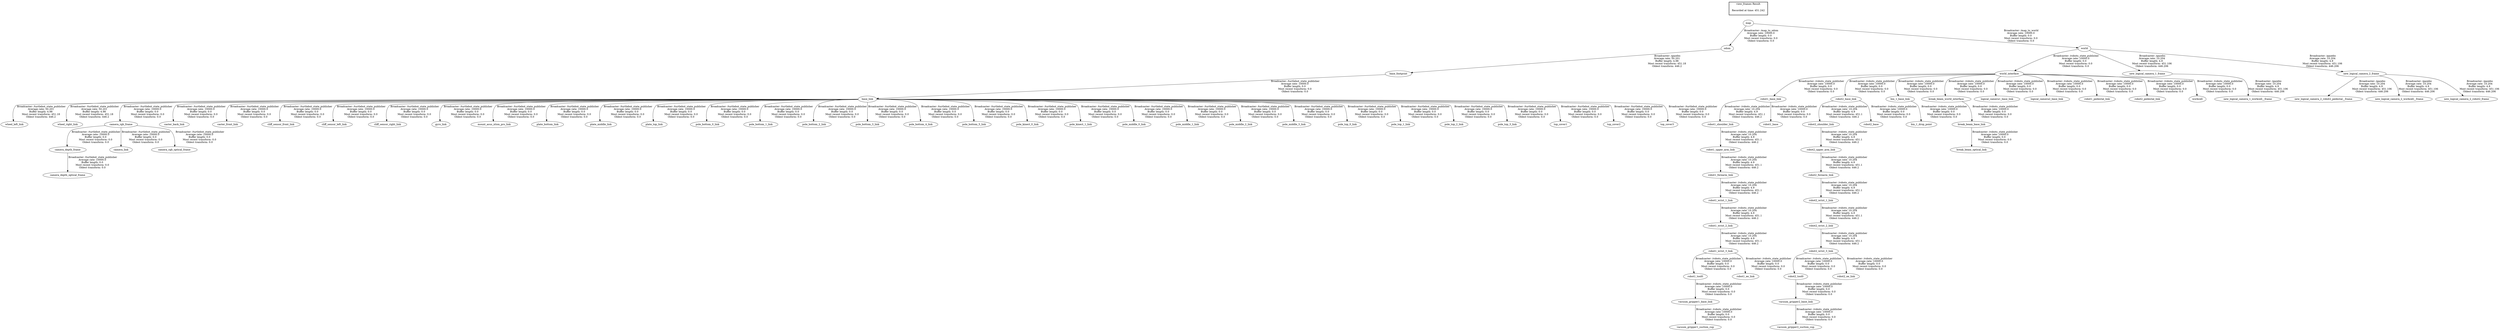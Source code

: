 digraph G {
"robot1_upper_arm_link" -> "robot1_forearm_link"[label=" Broadcaster: /robots_state_publisher\nAverage rate: 10.204\nBuffer length: 4.9\nMost recent transform: 451.1\nOldest transform: 446.2\n"];
"robot1_shoulder_link" -> "robot1_upper_arm_link"[label=" Broadcaster: /robots_state_publisher\nAverage rate: 10.204\nBuffer length: 4.9\nMost recent transform: 451.1\nOldest transform: 446.2\n"];
"robot1_base_link" -> "robot1_shoulder_link"[label=" Broadcaster: /robots_state_publisher\nAverage rate: 10.204\nBuffer length: 4.9\nMost recent transform: 451.1\nOldest transform: 446.2\n"];
"world_interface" -> "robot1_base_link"[label=" Broadcaster: /robots_state_publisher\nAverage rate: 10000.0\nBuffer length: 0.0\nMost recent transform: 0.0\nOldest transform: 0.0\n"];
"robot1_forearm_link" -> "robot1_wrist_1_link"[label=" Broadcaster: /robots_state_publisher\nAverage rate: 10.204\nBuffer length: 4.9\nMost recent transform: 451.1\nOldest transform: 446.2\n"];
"robot1_wrist_1_link" -> "robot1_wrist_2_link"[label=" Broadcaster: /robots_state_publisher\nAverage rate: 10.204\nBuffer length: 4.9\nMost recent transform: 451.1\nOldest transform: 446.2\n"];
"robot1_wrist_2_link" -> "robot1_wrist_3_link"[label=" Broadcaster: /robots_state_publisher\nAverage rate: 10.204\nBuffer length: 4.9\nMost recent transform: 451.1\nOldest transform: 446.2\n"];
"robot2_upper_arm_link" -> "robot2_forearm_link"[label=" Broadcaster: /robots_state_publisher\nAverage rate: 10.204\nBuffer length: 4.9\nMost recent transform: 451.1\nOldest transform: 446.2\n"];
"robot2_shoulder_link" -> "robot2_upper_arm_link"[label=" Broadcaster: /robots_state_publisher\nAverage rate: 10.204\nBuffer length: 4.9\nMost recent transform: 451.1\nOldest transform: 446.2\n"];
"robot2_base_link" -> "robot2_shoulder_link"[label=" Broadcaster: /robots_state_publisher\nAverage rate: 10.204\nBuffer length: 4.9\nMost recent transform: 451.1\nOldest transform: 446.2\n"];
"world_interface" -> "robot2_base_link"[label=" Broadcaster: /robots_state_publisher\nAverage rate: 10000.0\nBuffer length: 0.0\nMost recent transform: 0.0\nOldest transform: 0.0\n"];
"robot2_forearm_link" -> "robot2_wrist_1_link"[label=" Broadcaster: /robots_state_publisher\nAverage rate: 10.204\nBuffer length: 4.9\nMost recent transform: 451.1\nOldest transform: 446.2\n"];
"robot2_wrist_1_link" -> "robot2_wrist_2_link"[label=" Broadcaster: /robots_state_publisher\nAverage rate: 10.204\nBuffer length: 4.9\nMost recent transform: 451.1\nOldest transform: 446.2\n"];
"robot2_wrist_2_link" -> "robot2_wrist_3_link"[label=" Broadcaster: /robots_state_publisher\nAverage rate: 10.204\nBuffer length: 4.9\nMost recent transform: 451.1\nOldest transform: 446.2\n"];
"odom" -> "base_footprint"[label=" Broadcaster: /gazebo\nAverage rate: 50.201\nBuffer length: 4.98\nMost recent transform: 451.18\nOldest transform: 446.2\n"];
"map" -> "odom"[label=" Broadcaster: /map_to_odom\nAverage rate: 10000.0\nBuffer length: 0.0\nMost recent transform: 0.0\nOldest transform: 0.0\n"];
"base_link" -> "wheel_left_link"[label=" Broadcaster: /turtlebot_state_publisher\nAverage rate: 50.201\nBuffer length: 4.98\nMost recent transform: 451.18\nOldest transform: 446.2\n"];
"base_footprint" -> "base_link"[label=" Broadcaster: /turtlebot_state_publisher\nAverage rate: 10000.0\nBuffer length: 0.0\nMost recent transform: 0.0\nOldest transform: 0.0\n"];
"base_link" -> "wheel_right_link"[label=" Broadcaster: /turtlebot_state_publisher\nAverage rate: 50.201\nBuffer length: 4.98\nMost recent transform: 451.18\nOldest transform: 446.2\n"];
"world_interface" -> "bin_1_base_link"[label=" Broadcaster: /robots_state_publisher\nAverage rate: 10000.0\nBuffer length: 0.0\nMost recent transform: 0.0\nOldest transform: 0.0\n"];
"world" -> "world_interface"[label=" Broadcaster: /robots_state_publisher\nAverage rate: 10000.0\nBuffer length: 0.0\nMost recent transform: 0.0\nOldest transform: 0.0\n"];
"bin_1_base_link" -> "bin_1_drop_point"[label=" Broadcaster: /robots_state_publisher\nAverage rate: 10000.0\nBuffer length: 0.0\nMost recent transform: 0.0\nOldest transform: 0.0\n"];
"world_interface" -> "break_beam_world_interface"[label=" Broadcaster: /robots_state_publisher\nAverage rate: 10000.0\nBuffer length: 0.0\nMost recent transform: 0.0\nOldest transform: 0.0\n"];
"break_beam_base_link" -> "break_beam_optical_link"[label=" Broadcaster: /robots_state_publisher\nAverage rate: 10000.0\nBuffer length: 0.0\nMost recent transform: 0.0\nOldest transform: 0.0\n"];
"break_beam_world_interface" -> "break_beam_base_link"[label=" Broadcaster: /robots_state_publisher\nAverage rate: 10000.0\nBuffer length: 0.0\nMost recent transform: 0.0\nOldest transform: 0.0\n"];
"robot1_tool0" -> "vacuum_gripper1_base_link"[label=" Broadcaster: /robots_state_publisher\nAverage rate: 10000.0\nBuffer length: 0.0\nMost recent transform: 0.0\nOldest transform: 0.0\n"];
"robot1_wrist_3_link" -> "robot1_tool0"[label=" Broadcaster: /robots_state_publisher\nAverage rate: 10000.0\nBuffer length: 0.0\nMost recent transform: 0.0\nOldest transform: 0.0\n"];
"robot2_tool0" -> "vacuum_gripper2_base_link"[label=" Broadcaster: /robots_state_publisher\nAverage rate: 10000.0\nBuffer length: 0.0\nMost recent transform: 0.0\nOldest transform: 0.0\n"];
"robot2_wrist_3_link" -> "robot2_tool0"[label=" Broadcaster: /robots_state_publisher\nAverage rate: 10000.0\nBuffer length: 0.0\nMost recent transform: 0.0\nOldest transform: 0.0\n"];
"world_interface" -> "logical_camera1_base_link"[label=" Broadcaster: /robots_state_publisher\nAverage rate: 10000.0\nBuffer length: 0.0\nMost recent transform: 0.0\nOldest transform: 0.0\n"];
"world_interface" -> "logical_camera2_base_link"[label=" Broadcaster: /robots_state_publisher\nAverage rate: 10000.0\nBuffer length: 0.0\nMost recent transform: 0.0\nOldest transform: 0.0\n"];
"robot1_base_link" -> "robot1_base"[label=" Broadcaster: /robots_state_publisher\nAverage rate: 10000.0\nBuffer length: 0.0\nMost recent transform: 0.0\nOldest transform: 0.0\n"];
"robot1_wrist_3_link" -> "robot1_ee_link"[label=" Broadcaster: /robots_state_publisher\nAverage rate: 10000.0\nBuffer length: 0.0\nMost recent transform: 0.0\nOldest transform: 0.0\n"];
"world_interface" -> "robot1_pedestal_link"[label=" Broadcaster: /robots_state_publisher\nAverage rate: 10000.0\nBuffer length: 0.0\nMost recent transform: 0.0\nOldest transform: 0.0\n"];
"robot2_base_link" -> "robot2_base"[label=" Broadcaster: /robots_state_publisher\nAverage rate: 10000.0\nBuffer length: 0.0\nMost recent transform: 0.0\nOldest transform: 0.0\n"];
"robot2_wrist_3_link" -> "robot2_ee_link"[label=" Broadcaster: /robots_state_publisher\nAverage rate: 10000.0\nBuffer length: 0.0\nMost recent transform: 0.0\nOldest transform: 0.0\n"];
"world_interface" -> "robot2_pedestal_link"[label=" Broadcaster: /robots_state_publisher\nAverage rate: 10000.0\nBuffer length: 0.0\nMost recent transform: 0.0\nOldest transform: 0.0\n"];
"vacuum_gripper1_base_link" -> "vacuum_gripper1_suction_cup"[label=" Broadcaster: /robots_state_publisher\nAverage rate: 10000.0\nBuffer length: 0.0\nMost recent transform: 0.0\nOldest transform: 0.0\n"];
"vacuum_gripper2_base_link" -> "vacuum_gripper2_suction_cup"[label=" Broadcaster: /robots_state_publisher\nAverage rate: 10000.0\nBuffer length: 0.0\nMost recent transform: 0.0\nOldest transform: 0.0\n"];
"world_interface" -> "workcell"[label=" Broadcaster: /robots_state_publisher\nAverage rate: 10000.0\nBuffer length: 0.0\nMost recent transform: 0.0\nOldest transform: 0.0\n"];
"map" -> "world"[label=" Broadcaster: /map_to_world\nAverage rate: 10000.0\nBuffer length: 0.0\nMost recent transform: 0.0\nOldest transform: 0.0\n"];
"camera_rgb_frame" -> "camera_depth_frame"[label=" Broadcaster: /turtlebot_state_publisher\nAverage rate: 10000.0\nBuffer length: 0.0\nMost recent transform: 0.0\nOldest transform: 0.0\n"];
"base_link" -> "camera_rgb_frame"[label=" Broadcaster: /turtlebot_state_publisher\nAverage rate: 10000.0\nBuffer length: 0.0\nMost recent transform: 0.0\nOldest transform: 0.0\n"];
"camera_depth_frame" -> "camera_depth_optical_frame"[label=" Broadcaster: /turtlebot_state_publisher\nAverage rate: 10000.0\nBuffer length: 0.0\nMost recent transform: 0.0\nOldest transform: 0.0\n"];
"camera_rgb_frame" -> "camera_link"[label=" Broadcaster: /turtlebot_state_publisher\nAverage rate: 10000.0\nBuffer length: 0.0\nMost recent transform: 0.0\nOldest transform: 0.0\n"];
"camera_rgb_frame" -> "camera_rgb_optical_frame"[label=" Broadcaster: /turtlebot_state_publisher\nAverage rate: 10000.0\nBuffer length: 0.0\nMost recent transform: 0.0\nOldest transform: 0.0\n"];
"base_link" -> "caster_back_link"[label=" Broadcaster: /turtlebot_state_publisher\nAverage rate: 10000.0\nBuffer length: 0.0\nMost recent transform: 0.0\nOldest transform: 0.0\n"];
"base_link" -> "caster_front_link"[label=" Broadcaster: /turtlebot_state_publisher\nAverage rate: 10000.0\nBuffer length: 0.0\nMost recent transform: 0.0\nOldest transform: 0.0\n"];
"base_link" -> "cliff_sensor_front_link"[label=" Broadcaster: /turtlebot_state_publisher\nAverage rate: 10000.0\nBuffer length: 0.0\nMost recent transform: 0.0\nOldest transform: 0.0\n"];
"base_link" -> "cliff_sensor_left_link"[label=" Broadcaster: /turtlebot_state_publisher\nAverage rate: 10000.0\nBuffer length: 0.0\nMost recent transform: 0.0\nOldest transform: 0.0\n"];
"base_link" -> "cliff_sensor_right_link"[label=" Broadcaster: /turtlebot_state_publisher\nAverage rate: 10000.0\nBuffer length: 0.0\nMost recent transform: 0.0\nOldest transform: 0.0\n"];
"base_link" -> "gyro_link"[label=" Broadcaster: /turtlebot_state_publisher\nAverage rate: 10000.0\nBuffer length: 0.0\nMost recent transform: 0.0\nOldest transform: 0.0\n"];
"base_link" -> "mount_asus_xtion_pro_link"[label=" Broadcaster: /turtlebot_state_publisher\nAverage rate: 10000.0\nBuffer length: 0.0\nMost recent transform: 0.0\nOldest transform: 0.0\n"];
"base_link" -> "plate_bottom_link"[label=" Broadcaster: /turtlebot_state_publisher\nAverage rate: 10000.0\nBuffer length: 0.0\nMost recent transform: 0.0\nOldest transform: 0.0\n"];
"base_link" -> "plate_middle_link"[label=" Broadcaster: /turtlebot_state_publisher\nAverage rate: 10000.0\nBuffer length: 0.0\nMost recent transform: 0.0\nOldest transform: 0.0\n"];
"base_link" -> "plate_top_link"[label=" Broadcaster: /turtlebot_state_publisher\nAverage rate: 10000.0\nBuffer length: 0.0\nMost recent transform: 0.0\nOldest transform: 0.0\n"];
"base_link" -> "pole_bottom_0_link"[label=" Broadcaster: /turtlebot_state_publisher\nAverage rate: 10000.0\nBuffer length: 0.0\nMost recent transform: 0.0\nOldest transform: 0.0\n"];
"base_link" -> "pole_bottom_1_link"[label=" Broadcaster: /turtlebot_state_publisher\nAverage rate: 10000.0\nBuffer length: 0.0\nMost recent transform: 0.0\nOldest transform: 0.0\n"];
"base_link" -> "pole_bottom_2_link"[label=" Broadcaster: /turtlebot_state_publisher\nAverage rate: 10000.0\nBuffer length: 0.0\nMost recent transform: 0.0\nOldest transform: 0.0\n"];
"base_link" -> "pole_bottom_3_link"[label=" Broadcaster: /turtlebot_state_publisher\nAverage rate: 10000.0\nBuffer length: 0.0\nMost recent transform: 0.0\nOldest transform: 0.0\n"];
"base_link" -> "pole_bottom_4_link"[label=" Broadcaster: /turtlebot_state_publisher\nAverage rate: 10000.0\nBuffer length: 0.0\nMost recent transform: 0.0\nOldest transform: 0.0\n"];
"base_link" -> "pole_bottom_5_link"[label=" Broadcaster: /turtlebot_state_publisher\nAverage rate: 10000.0\nBuffer length: 0.0\nMost recent transform: 0.0\nOldest transform: 0.0\n"];
"base_link" -> "pole_kinect_0_link"[label=" Broadcaster: /turtlebot_state_publisher\nAverage rate: 10000.0\nBuffer length: 0.0\nMost recent transform: 0.0\nOldest transform: 0.0\n"];
"base_link" -> "pole_kinect_1_link"[label=" Broadcaster: /turtlebot_state_publisher\nAverage rate: 10000.0\nBuffer length: 0.0\nMost recent transform: 0.0\nOldest transform: 0.0\n"];
"base_link" -> "pole_middle_0_link"[label=" Broadcaster: /turtlebot_state_publisher\nAverage rate: 10000.0\nBuffer length: 0.0\nMost recent transform: 0.0\nOldest transform: 0.0\n"];
"base_link" -> "pole_middle_1_link"[label=" Broadcaster: /turtlebot_state_publisher\nAverage rate: 10000.0\nBuffer length: 0.0\nMost recent transform: 0.0\nOldest transform: 0.0\n"];
"base_link" -> "pole_middle_2_link"[label=" Broadcaster: /turtlebot_state_publisher\nAverage rate: 10000.0\nBuffer length: 0.0\nMost recent transform: 0.0\nOldest transform: 0.0\n"];
"base_link" -> "pole_middle_3_link"[label=" Broadcaster: /turtlebot_state_publisher\nAverage rate: 10000.0\nBuffer length: 0.0\nMost recent transform: 0.0\nOldest transform: 0.0\n"];
"base_link" -> "pole_top_0_link"[label=" Broadcaster: /turtlebot_state_publisher\nAverage rate: 10000.0\nBuffer length: 0.0\nMost recent transform: 0.0\nOldest transform: 0.0\n"];
"base_link" -> "pole_top_1_link"[label=" Broadcaster: /turtlebot_state_publisher\nAverage rate: 10000.0\nBuffer length: 0.0\nMost recent transform: 0.0\nOldest transform: 0.0\n"];
"base_link" -> "pole_top_2_link"[label=" Broadcaster: /turtlebot_state_publisher\nAverage rate: 10000.0\nBuffer length: 0.0\nMost recent transform: 0.0\nOldest transform: 0.0\n"];
"base_link" -> "pole_top_3_link"[label=" Broadcaster: /turtlebot_state_publisher\nAverage rate: 10000.0\nBuffer length: 0.0\nMost recent transform: 0.0\nOldest transform: 0.0\n"];
"base_link" -> "top_cover1"[label=" Broadcaster: /turtlebot_state_publisher\nAverage rate: 10000.0\nBuffer length: 0.0\nMost recent transform: 0.0\nOldest transform: 0.0\n"];
"base_link" -> "top_cover2"[label=" Broadcaster: /turtlebot_state_publisher\nAverage rate: 10000.0\nBuffer length: 0.0\nMost recent transform: 0.0\nOldest transform: 0.0\n"];
"base_link" -> "top_cover3"[label=" Broadcaster: /turtlebot_state_publisher\nAverage rate: 10000.0\nBuffer length: 0.0\nMost recent transform: 0.0\nOldest transform: 0.0\n"];
"world" -> "new_logical_camera_1_frame"[label=" Broadcaster: /gazebo\nAverage rate: 10.204\nBuffer length: 4.9\nMost recent transform: 451.106\nOldest transform: 446.206\n"];
"new_logical_camera_1_frame" -> "new_logical_camera_1_workcell__frame"[label=" Broadcaster: /gazebo\nAverage rate: 10.204\nBuffer length: 4.9\nMost recent transform: 451.106\nOldest transform: 446.206\n"];
"world" -> "new_logical_camera_2_frame"[label=" Broadcaster: /gazebo\nAverage rate: 10.204\nBuffer length: 4.9\nMost recent transform: 451.106\nOldest transform: 446.206\n"];
"new_logical_camera_2_frame" -> "new_logical_camera_2_robot2_pedestal__frame"[label=" Broadcaster: /gazebo\nAverage rate: 10.204\nBuffer length: 4.9\nMost recent transform: 451.106\nOldest transform: 446.206\n"];
"new_logical_camera_2_frame" -> "new_logical_camera_2_workcell__frame"[label=" Broadcaster: /gazebo\nAverage rate: 10.204\nBuffer length: 4.9\nMost recent transform: 451.106\nOldest transform: 446.206\n"];
"new_logical_camera_2_frame" -> "new_logical_camera_2_robot2_frame"[label=" Broadcaster: /gazebo\nAverage rate: 10.204\nBuffer length: 4.9\nMost recent transform: 451.106\nOldest transform: 446.206\n"];
edge [style=invis];
 subgraph cluster_legend { style=bold; color=black; label ="view_frames Result";
"Recorded at time: 451.242"[ shape=plaintext ] ;
}->"map";
}